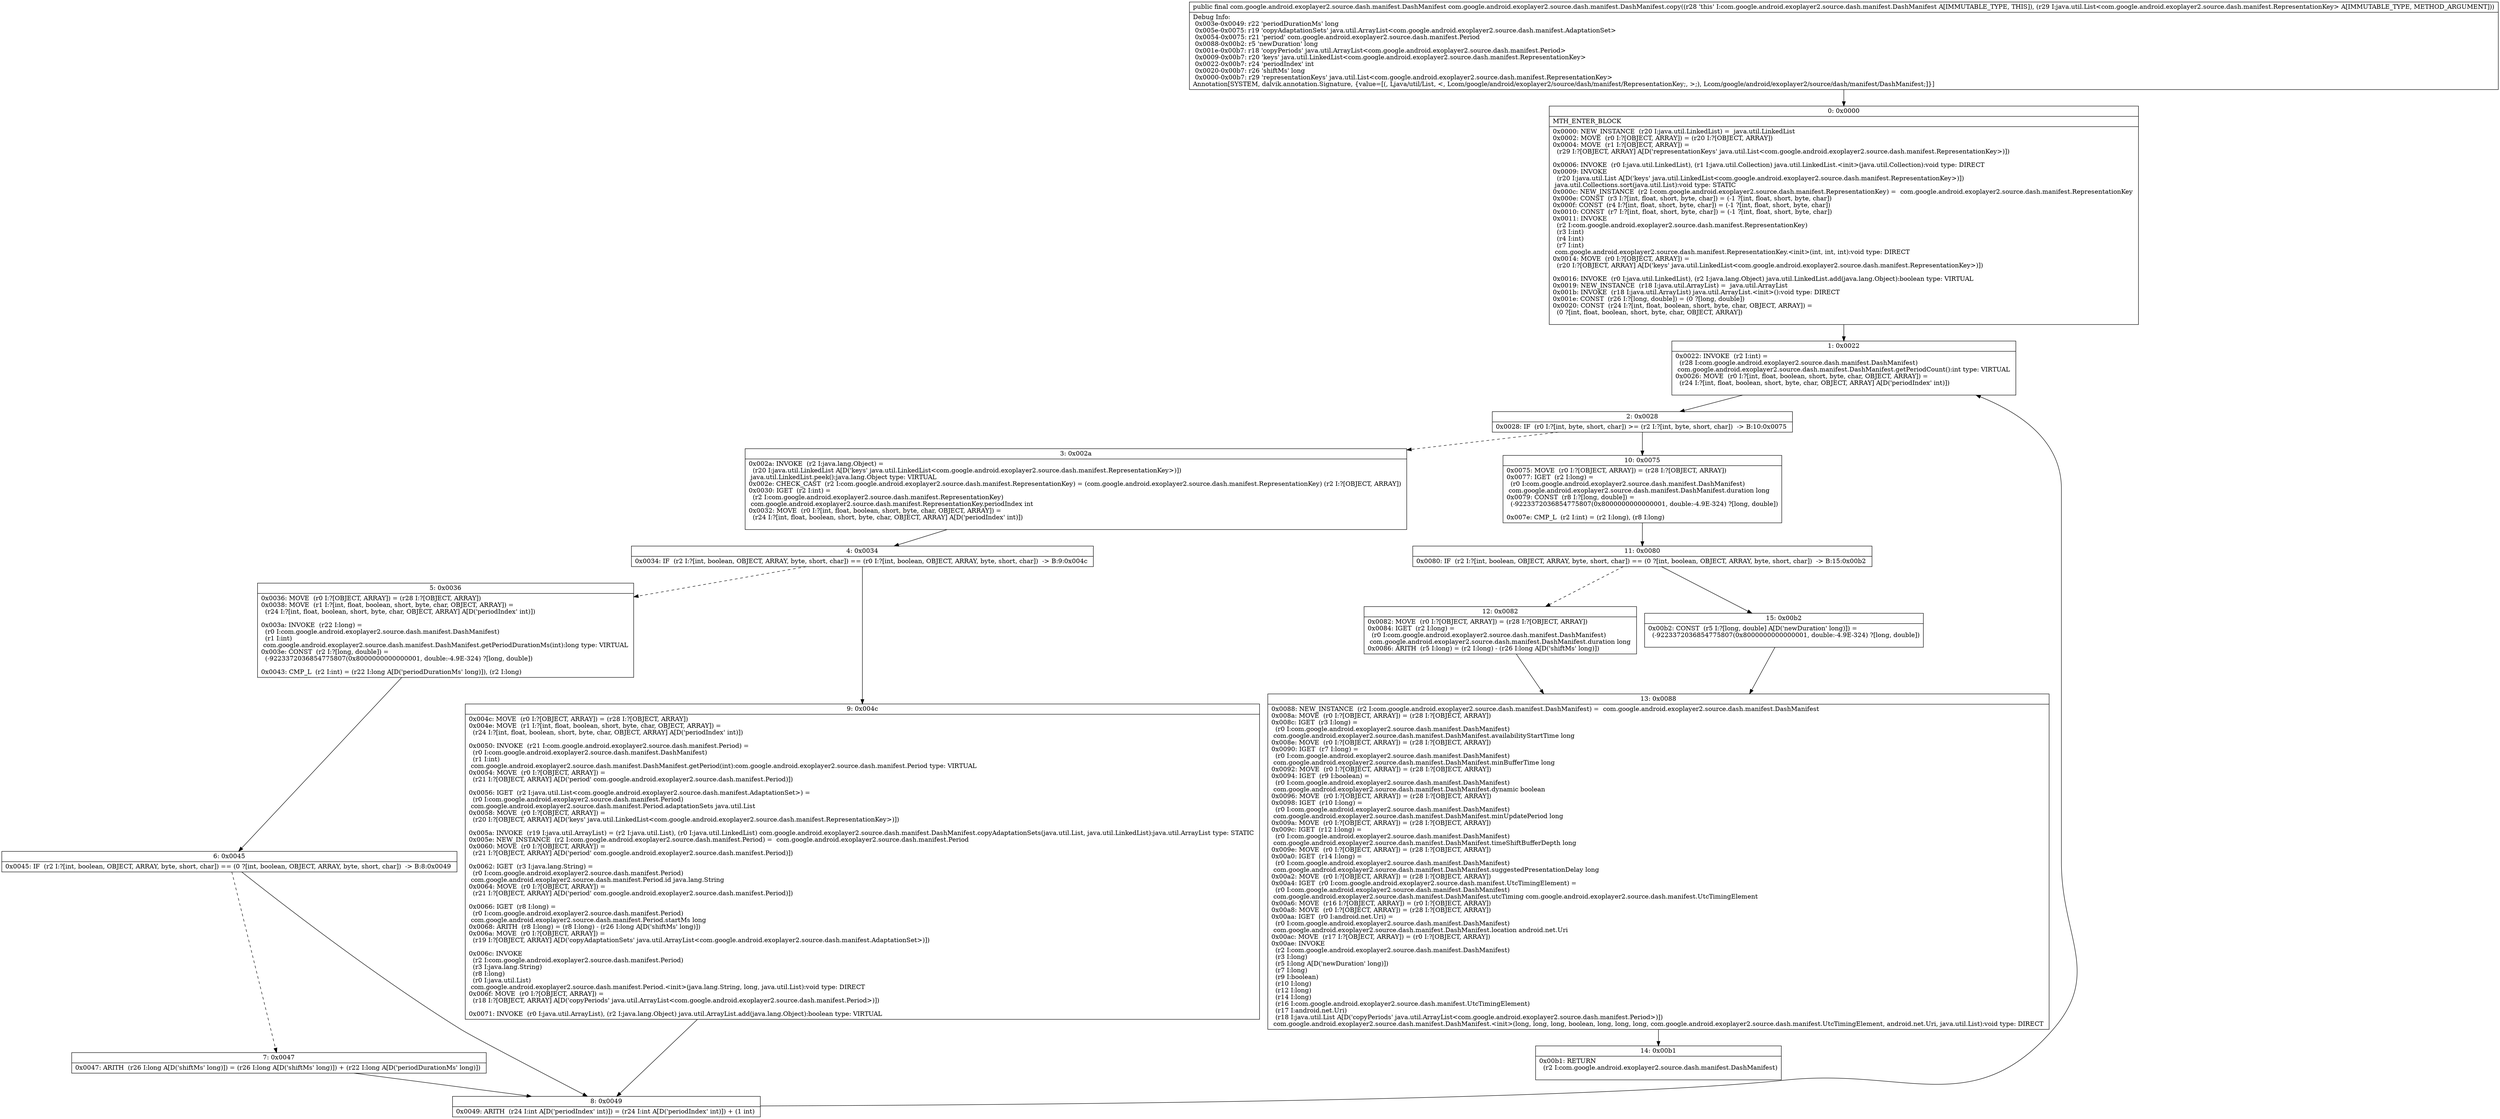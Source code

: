 digraph "CFG forcom.google.android.exoplayer2.source.dash.manifest.DashManifest.copy(Ljava\/util\/List;)Lcom\/google\/android\/exoplayer2\/source\/dash\/manifest\/DashManifest;" {
Node_0 [shape=record,label="{0\:\ 0x0000|MTH_ENTER_BLOCK\l|0x0000: NEW_INSTANCE  (r20 I:java.util.LinkedList) =  java.util.LinkedList \l0x0002: MOVE  (r0 I:?[OBJECT, ARRAY]) = (r20 I:?[OBJECT, ARRAY]) \l0x0004: MOVE  (r1 I:?[OBJECT, ARRAY]) = \l  (r29 I:?[OBJECT, ARRAY] A[D('representationKeys' java.util.List\<com.google.android.exoplayer2.source.dash.manifest.RepresentationKey\>)])\l \l0x0006: INVOKE  (r0 I:java.util.LinkedList), (r1 I:java.util.Collection) java.util.LinkedList.\<init\>(java.util.Collection):void type: DIRECT \l0x0009: INVOKE  \l  (r20 I:java.util.List A[D('keys' java.util.LinkedList\<com.google.android.exoplayer2.source.dash.manifest.RepresentationKey\>)])\l java.util.Collections.sort(java.util.List):void type: STATIC \l0x000c: NEW_INSTANCE  (r2 I:com.google.android.exoplayer2.source.dash.manifest.RepresentationKey) =  com.google.android.exoplayer2.source.dash.manifest.RepresentationKey \l0x000e: CONST  (r3 I:?[int, float, short, byte, char]) = (\-1 ?[int, float, short, byte, char]) \l0x000f: CONST  (r4 I:?[int, float, short, byte, char]) = (\-1 ?[int, float, short, byte, char]) \l0x0010: CONST  (r7 I:?[int, float, short, byte, char]) = (\-1 ?[int, float, short, byte, char]) \l0x0011: INVOKE  \l  (r2 I:com.google.android.exoplayer2.source.dash.manifest.RepresentationKey)\l  (r3 I:int)\l  (r4 I:int)\l  (r7 I:int)\l com.google.android.exoplayer2.source.dash.manifest.RepresentationKey.\<init\>(int, int, int):void type: DIRECT \l0x0014: MOVE  (r0 I:?[OBJECT, ARRAY]) = \l  (r20 I:?[OBJECT, ARRAY] A[D('keys' java.util.LinkedList\<com.google.android.exoplayer2.source.dash.manifest.RepresentationKey\>)])\l \l0x0016: INVOKE  (r0 I:java.util.LinkedList), (r2 I:java.lang.Object) java.util.LinkedList.add(java.lang.Object):boolean type: VIRTUAL \l0x0019: NEW_INSTANCE  (r18 I:java.util.ArrayList) =  java.util.ArrayList \l0x001b: INVOKE  (r18 I:java.util.ArrayList) java.util.ArrayList.\<init\>():void type: DIRECT \l0x001e: CONST  (r26 I:?[long, double]) = (0 ?[long, double]) \l0x0020: CONST  (r24 I:?[int, float, boolean, short, byte, char, OBJECT, ARRAY]) = \l  (0 ?[int, float, boolean, short, byte, char, OBJECT, ARRAY])\l \l}"];
Node_1 [shape=record,label="{1\:\ 0x0022|0x0022: INVOKE  (r2 I:int) = \l  (r28 I:com.google.android.exoplayer2.source.dash.manifest.DashManifest)\l com.google.android.exoplayer2.source.dash.manifest.DashManifest.getPeriodCount():int type: VIRTUAL \l0x0026: MOVE  (r0 I:?[int, float, boolean, short, byte, char, OBJECT, ARRAY]) = \l  (r24 I:?[int, float, boolean, short, byte, char, OBJECT, ARRAY] A[D('periodIndex' int)])\l \l}"];
Node_2 [shape=record,label="{2\:\ 0x0028|0x0028: IF  (r0 I:?[int, byte, short, char]) \>= (r2 I:?[int, byte, short, char])  \-\> B:10:0x0075 \l}"];
Node_3 [shape=record,label="{3\:\ 0x002a|0x002a: INVOKE  (r2 I:java.lang.Object) = \l  (r20 I:java.util.LinkedList A[D('keys' java.util.LinkedList\<com.google.android.exoplayer2.source.dash.manifest.RepresentationKey\>)])\l java.util.LinkedList.peek():java.lang.Object type: VIRTUAL \l0x002e: CHECK_CAST  (r2 I:com.google.android.exoplayer2.source.dash.manifest.RepresentationKey) = (com.google.android.exoplayer2.source.dash.manifest.RepresentationKey) (r2 I:?[OBJECT, ARRAY]) \l0x0030: IGET  (r2 I:int) = \l  (r2 I:com.google.android.exoplayer2.source.dash.manifest.RepresentationKey)\l com.google.android.exoplayer2.source.dash.manifest.RepresentationKey.periodIndex int \l0x0032: MOVE  (r0 I:?[int, float, boolean, short, byte, char, OBJECT, ARRAY]) = \l  (r24 I:?[int, float, boolean, short, byte, char, OBJECT, ARRAY] A[D('periodIndex' int)])\l \l}"];
Node_4 [shape=record,label="{4\:\ 0x0034|0x0034: IF  (r2 I:?[int, boolean, OBJECT, ARRAY, byte, short, char]) == (r0 I:?[int, boolean, OBJECT, ARRAY, byte, short, char])  \-\> B:9:0x004c \l}"];
Node_5 [shape=record,label="{5\:\ 0x0036|0x0036: MOVE  (r0 I:?[OBJECT, ARRAY]) = (r28 I:?[OBJECT, ARRAY]) \l0x0038: MOVE  (r1 I:?[int, float, boolean, short, byte, char, OBJECT, ARRAY]) = \l  (r24 I:?[int, float, boolean, short, byte, char, OBJECT, ARRAY] A[D('periodIndex' int)])\l \l0x003a: INVOKE  (r22 I:long) = \l  (r0 I:com.google.android.exoplayer2.source.dash.manifest.DashManifest)\l  (r1 I:int)\l com.google.android.exoplayer2.source.dash.manifest.DashManifest.getPeriodDurationMs(int):long type: VIRTUAL \l0x003e: CONST  (r2 I:?[long, double]) = \l  (\-9223372036854775807(0x8000000000000001, double:\-4.9E\-324) ?[long, double])\l \l0x0043: CMP_L  (r2 I:int) = (r22 I:long A[D('periodDurationMs' long)]), (r2 I:long) \l}"];
Node_6 [shape=record,label="{6\:\ 0x0045|0x0045: IF  (r2 I:?[int, boolean, OBJECT, ARRAY, byte, short, char]) == (0 ?[int, boolean, OBJECT, ARRAY, byte, short, char])  \-\> B:8:0x0049 \l}"];
Node_7 [shape=record,label="{7\:\ 0x0047|0x0047: ARITH  (r26 I:long A[D('shiftMs' long)]) = (r26 I:long A[D('shiftMs' long)]) + (r22 I:long A[D('periodDurationMs' long)]) \l}"];
Node_8 [shape=record,label="{8\:\ 0x0049|0x0049: ARITH  (r24 I:int A[D('periodIndex' int)]) = (r24 I:int A[D('periodIndex' int)]) + (1 int) \l}"];
Node_9 [shape=record,label="{9\:\ 0x004c|0x004c: MOVE  (r0 I:?[OBJECT, ARRAY]) = (r28 I:?[OBJECT, ARRAY]) \l0x004e: MOVE  (r1 I:?[int, float, boolean, short, byte, char, OBJECT, ARRAY]) = \l  (r24 I:?[int, float, boolean, short, byte, char, OBJECT, ARRAY] A[D('periodIndex' int)])\l \l0x0050: INVOKE  (r21 I:com.google.android.exoplayer2.source.dash.manifest.Period) = \l  (r0 I:com.google.android.exoplayer2.source.dash.manifest.DashManifest)\l  (r1 I:int)\l com.google.android.exoplayer2.source.dash.manifest.DashManifest.getPeriod(int):com.google.android.exoplayer2.source.dash.manifest.Period type: VIRTUAL \l0x0054: MOVE  (r0 I:?[OBJECT, ARRAY]) = \l  (r21 I:?[OBJECT, ARRAY] A[D('period' com.google.android.exoplayer2.source.dash.manifest.Period)])\l \l0x0056: IGET  (r2 I:java.util.List\<com.google.android.exoplayer2.source.dash.manifest.AdaptationSet\>) = \l  (r0 I:com.google.android.exoplayer2.source.dash.manifest.Period)\l com.google.android.exoplayer2.source.dash.manifest.Period.adaptationSets java.util.List \l0x0058: MOVE  (r0 I:?[OBJECT, ARRAY]) = \l  (r20 I:?[OBJECT, ARRAY] A[D('keys' java.util.LinkedList\<com.google.android.exoplayer2.source.dash.manifest.RepresentationKey\>)])\l \l0x005a: INVOKE  (r19 I:java.util.ArrayList) = (r2 I:java.util.List), (r0 I:java.util.LinkedList) com.google.android.exoplayer2.source.dash.manifest.DashManifest.copyAdaptationSets(java.util.List, java.util.LinkedList):java.util.ArrayList type: STATIC \l0x005e: NEW_INSTANCE  (r2 I:com.google.android.exoplayer2.source.dash.manifest.Period) =  com.google.android.exoplayer2.source.dash.manifest.Period \l0x0060: MOVE  (r0 I:?[OBJECT, ARRAY]) = \l  (r21 I:?[OBJECT, ARRAY] A[D('period' com.google.android.exoplayer2.source.dash.manifest.Period)])\l \l0x0062: IGET  (r3 I:java.lang.String) = \l  (r0 I:com.google.android.exoplayer2.source.dash.manifest.Period)\l com.google.android.exoplayer2.source.dash.manifest.Period.id java.lang.String \l0x0064: MOVE  (r0 I:?[OBJECT, ARRAY]) = \l  (r21 I:?[OBJECT, ARRAY] A[D('period' com.google.android.exoplayer2.source.dash.manifest.Period)])\l \l0x0066: IGET  (r8 I:long) = \l  (r0 I:com.google.android.exoplayer2.source.dash.manifest.Period)\l com.google.android.exoplayer2.source.dash.manifest.Period.startMs long \l0x0068: ARITH  (r8 I:long) = (r8 I:long) \- (r26 I:long A[D('shiftMs' long)]) \l0x006a: MOVE  (r0 I:?[OBJECT, ARRAY]) = \l  (r19 I:?[OBJECT, ARRAY] A[D('copyAdaptationSets' java.util.ArrayList\<com.google.android.exoplayer2.source.dash.manifest.AdaptationSet\>)])\l \l0x006c: INVOKE  \l  (r2 I:com.google.android.exoplayer2.source.dash.manifest.Period)\l  (r3 I:java.lang.String)\l  (r8 I:long)\l  (r0 I:java.util.List)\l com.google.android.exoplayer2.source.dash.manifest.Period.\<init\>(java.lang.String, long, java.util.List):void type: DIRECT \l0x006f: MOVE  (r0 I:?[OBJECT, ARRAY]) = \l  (r18 I:?[OBJECT, ARRAY] A[D('copyPeriods' java.util.ArrayList\<com.google.android.exoplayer2.source.dash.manifest.Period\>)])\l \l0x0071: INVOKE  (r0 I:java.util.ArrayList), (r2 I:java.lang.Object) java.util.ArrayList.add(java.lang.Object):boolean type: VIRTUAL \l}"];
Node_10 [shape=record,label="{10\:\ 0x0075|0x0075: MOVE  (r0 I:?[OBJECT, ARRAY]) = (r28 I:?[OBJECT, ARRAY]) \l0x0077: IGET  (r2 I:long) = \l  (r0 I:com.google.android.exoplayer2.source.dash.manifest.DashManifest)\l com.google.android.exoplayer2.source.dash.manifest.DashManifest.duration long \l0x0079: CONST  (r8 I:?[long, double]) = \l  (\-9223372036854775807(0x8000000000000001, double:\-4.9E\-324) ?[long, double])\l \l0x007e: CMP_L  (r2 I:int) = (r2 I:long), (r8 I:long) \l}"];
Node_11 [shape=record,label="{11\:\ 0x0080|0x0080: IF  (r2 I:?[int, boolean, OBJECT, ARRAY, byte, short, char]) == (0 ?[int, boolean, OBJECT, ARRAY, byte, short, char])  \-\> B:15:0x00b2 \l}"];
Node_12 [shape=record,label="{12\:\ 0x0082|0x0082: MOVE  (r0 I:?[OBJECT, ARRAY]) = (r28 I:?[OBJECT, ARRAY]) \l0x0084: IGET  (r2 I:long) = \l  (r0 I:com.google.android.exoplayer2.source.dash.manifest.DashManifest)\l com.google.android.exoplayer2.source.dash.manifest.DashManifest.duration long \l0x0086: ARITH  (r5 I:long) = (r2 I:long) \- (r26 I:long A[D('shiftMs' long)]) \l}"];
Node_13 [shape=record,label="{13\:\ 0x0088|0x0088: NEW_INSTANCE  (r2 I:com.google.android.exoplayer2.source.dash.manifest.DashManifest) =  com.google.android.exoplayer2.source.dash.manifest.DashManifest \l0x008a: MOVE  (r0 I:?[OBJECT, ARRAY]) = (r28 I:?[OBJECT, ARRAY]) \l0x008c: IGET  (r3 I:long) = \l  (r0 I:com.google.android.exoplayer2.source.dash.manifest.DashManifest)\l com.google.android.exoplayer2.source.dash.manifest.DashManifest.availabilityStartTime long \l0x008e: MOVE  (r0 I:?[OBJECT, ARRAY]) = (r28 I:?[OBJECT, ARRAY]) \l0x0090: IGET  (r7 I:long) = \l  (r0 I:com.google.android.exoplayer2.source.dash.manifest.DashManifest)\l com.google.android.exoplayer2.source.dash.manifest.DashManifest.minBufferTime long \l0x0092: MOVE  (r0 I:?[OBJECT, ARRAY]) = (r28 I:?[OBJECT, ARRAY]) \l0x0094: IGET  (r9 I:boolean) = \l  (r0 I:com.google.android.exoplayer2.source.dash.manifest.DashManifest)\l com.google.android.exoplayer2.source.dash.manifest.DashManifest.dynamic boolean \l0x0096: MOVE  (r0 I:?[OBJECT, ARRAY]) = (r28 I:?[OBJECT, ARRAY]) \l0x0098: IGET  (r10 I:long) = \l  (r0 I:com.google.android.exoplayer2.source.dash.manifest.DashManifest)\l com.google.android.exoplayer2.source.dash.manifest.DashManifest.minUpdatePeriod long \l0x009a: MOVE  (r0 I:?[OBJECT, ARRAY]) = (r28 I:?[OBJECT, ARRAY]) \l0x009c: IGET  (r12 I:long) = \l  (r0 I:com.google.android.exoplayer2.source.dash.manifest.DashManifest)\l com.google.android.exoplayer2.source.dash.manifest.DashManifest.timeShiftBufferDepth long \l0x009e: MOVE  (r0 I:?[OBJECT, ARRAY]) = (r28 I:?[OBJECT, ARRAY]) \l0x00a0: IGET  (r14 I:long) = \l  (r0 I:com.google.android.exoplayer2.source.dash.manifest.DashManifest)\l com.google.android.exoplayer2.source.dash.manifest.DashManifest.suggestedPresentationDelay long \l0x00a2: MOVE  (r0 I:?[OBJECT, ARRAY]) = (r28 I:?[OBJECT, ARRAY]) \l0x00a4: IGET  (r0 I:com.google.android.exoplayer2.source.dash.manifest.UtcTimingElement) = \l  (r0 I:com.google.android.exoplayer2.source.dash.manifest.DashManifest)\l com.google.android.exoplayer2.source.dash.manifest.DashManifest.utcTiming com.google.android.exoplayer2.source.dash.manifest.UtcTimingElement \l0x00a6: MOVE  (r16 I:?[OBJECT, ARRAY]) = (r0 I:?[OBJECT, ARRAY]) \l0x00a8: MOVE  (r0 I:?[OBJECT, ARRAY]) = (r28 I:?[OBJECT, ARRAY]) \l0x00aa: IGET  (r0 I:android.net.Uri) = \l  (r0 I:com.google.android.exoplayer2.source.dash.manifest.DashManifest)\l com.google.android.exoplayer2.source.dash.manifest.DashManifest.location android.net.Uri \l0x00ac: MOVE  (r17 I:?[OBJECT, ARRAY]) = (r0 I:?[OBJECT, ARRAY]) \l0x00ae: INVOKE  \l  (r2 I:com.google.android.exoplayer2.source.dash.manifest.DashManifest)\l  (r3 I:long)\l  (r5 I:long A[D('newDuration' long)])\l  (r7 I:long)\l  (r9 I:boolean)\l  (r10 I:long)\l  (r12 I:long)\l  (r14 I:long)\l  (r16 I:com.google.android.exoplayer2.source.dash.manifest.UtcTimingElement)\l  (r17 I:android.net.Uri)\l  (r18 I:java.util.List A[D('copyPeriods' java.util.ArrayList\<com.google.android.exoplayer2.source.dash.manifest.Period\>)])\l com.google.android.exoplayer2.source.dash.manifest.DashManifest.\<init\>(long, long, long, boolean, long, long, long, com.google.android.exoplayer2.source.dash.manifest.UtcTimingElement, android.net.Uri, java.util.List):void type: DIRECT \l}"];
Node_14 [shape=record,label="{14\:\ 0x00b1|0x00b1: RETURN  \l  (r2 I:com.google.android.exoplayer2.source.dash.manifest.DashManifest)\l \l}"];
Node_15 [shape=record,label="{15\:\ 0x00b2|0x00b2: CONST  (r5 I:?[long, double] A[D('newDuration' long)]) = \l  (\-9223372036854775807(0x8000000000000001, double:\-4.9E\-324) ?[long, double])\l \l}"];
MethodNode[shape=record,label="{public final com.google.android.exoplayer2.source.dash.manifest.DashManifest com.google.android.exoplayer2.source.dash.manifest.DashManifest.copy((r28 'this' I:com.google.android.exoplayer2.source.dash.manifest.DashManifest A[IMMUTABLE_TYPE, THIS]), (r29 I:java.util.List\<com.google.android.exoplayer2.source.dash.manifest.RepresentationKey\> A[IMMUTABLE_TYPE, METHOD_ARGUMENT]))  | Debug Info:\l  0x003e\-0x0049: r22 'periodDurationMs' long\l  0x005e\-0x0075: r19 'copyAdaptationSets' java.util.ArrayList\<com.google.android.exoplayer2.source.dash.manifest.AdaptationSet\>\l  0x0054\-0x0075: r21 'period' com.google.android.exoplayer2.source.dash.manifest.Period\l  0x0088\-0x00b2: r5 'newDuration' long\l  0x001e\-0x00b7: r18 'copyPeriods' java.util.ArrayList\<com.google.android.exoplayer2.source.dash.manifest.Period\>\l  0x0009\-0x00b7: r20 'keys' java.util.LinkedList\<com.google.android.exoplayer2.source.dash.manifest.RepresentationKey\>\l  0x0022\-0x00b7: r24 'periodIndex' int\l  0x0020\-0x00b7: r26 'shiftMs' long\l  0x0000\-0x00b7: r29 'representationKeys' java.util.List\<com.google.android.exoplayer2.source.dash.manifest.RepresentationKey\>\lAnnotation[SYSTEM, dalvik.annotation.Signature, \{value=[(, Ljava\/util\/List, \<, Lcom\/google\/android\/exoplayer2\/source\/dash\/manifest\/RepresentationKey;, \>;), Lcom\/google\/android\/exoplayer2\/source\/dash\/manifest\/DashManifest;]\}]\l}"];
MethodNode -> Node_0;
Node_0 -> Node_1;
Node_1 -> Node_2;
Node_2 -> Node_3[style=dashed];
Node_2 -> Node_10;
Node_3 -> Node_4;
Node_4 -> Node_5[style=dashed];
Node_4 -> Node_9;
Node_5 -> Node_6;
Node_6 -> Node_7[style=dashed];
Node_6 -> Node_8;
Node_7 -> Node_8;
Node_8 -> Node_1;
Node_9 -> Node_8;
Node_10 -> Node_11;
Node_11 -> Node_12[style=dashed];
Node_11 -> Node_15;
Node_12 -> Node_13;
Node_13 -> Node_14;
Node_15 -> Node_13;
}

